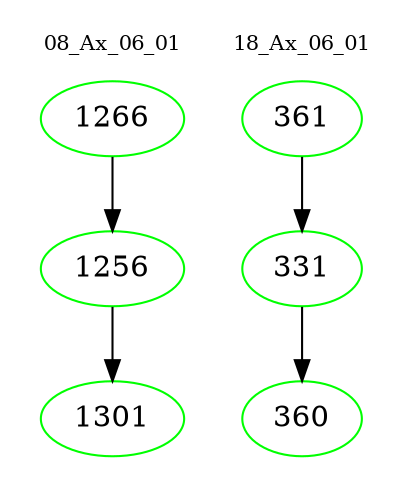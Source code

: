 digraph{
subgraph cluster_0 {
color = white
label = "08_Ax_06_01";
fontsize=10;
T0_1266 [label="1266", color="green"]
T0_1266 -> T0_1256 [color="black"]
T0_1256 [label="1256", color="green"]
T0_1256 -> T0_1301 [color="black"]
T0_1301 [label="1301", color="green"]
}
subgraph cluster_1 {
color = white
label = "18_Ax_06_01";
fontsize=10;
T1_361 [label="361", color="green"]
T1_361 -> T1_331 [color="black"]
T1_331 [label="331", color="green"]
T1_331 -> T1_360 [color="black"]
T1_360 [label="360", color="green"]
}
}

